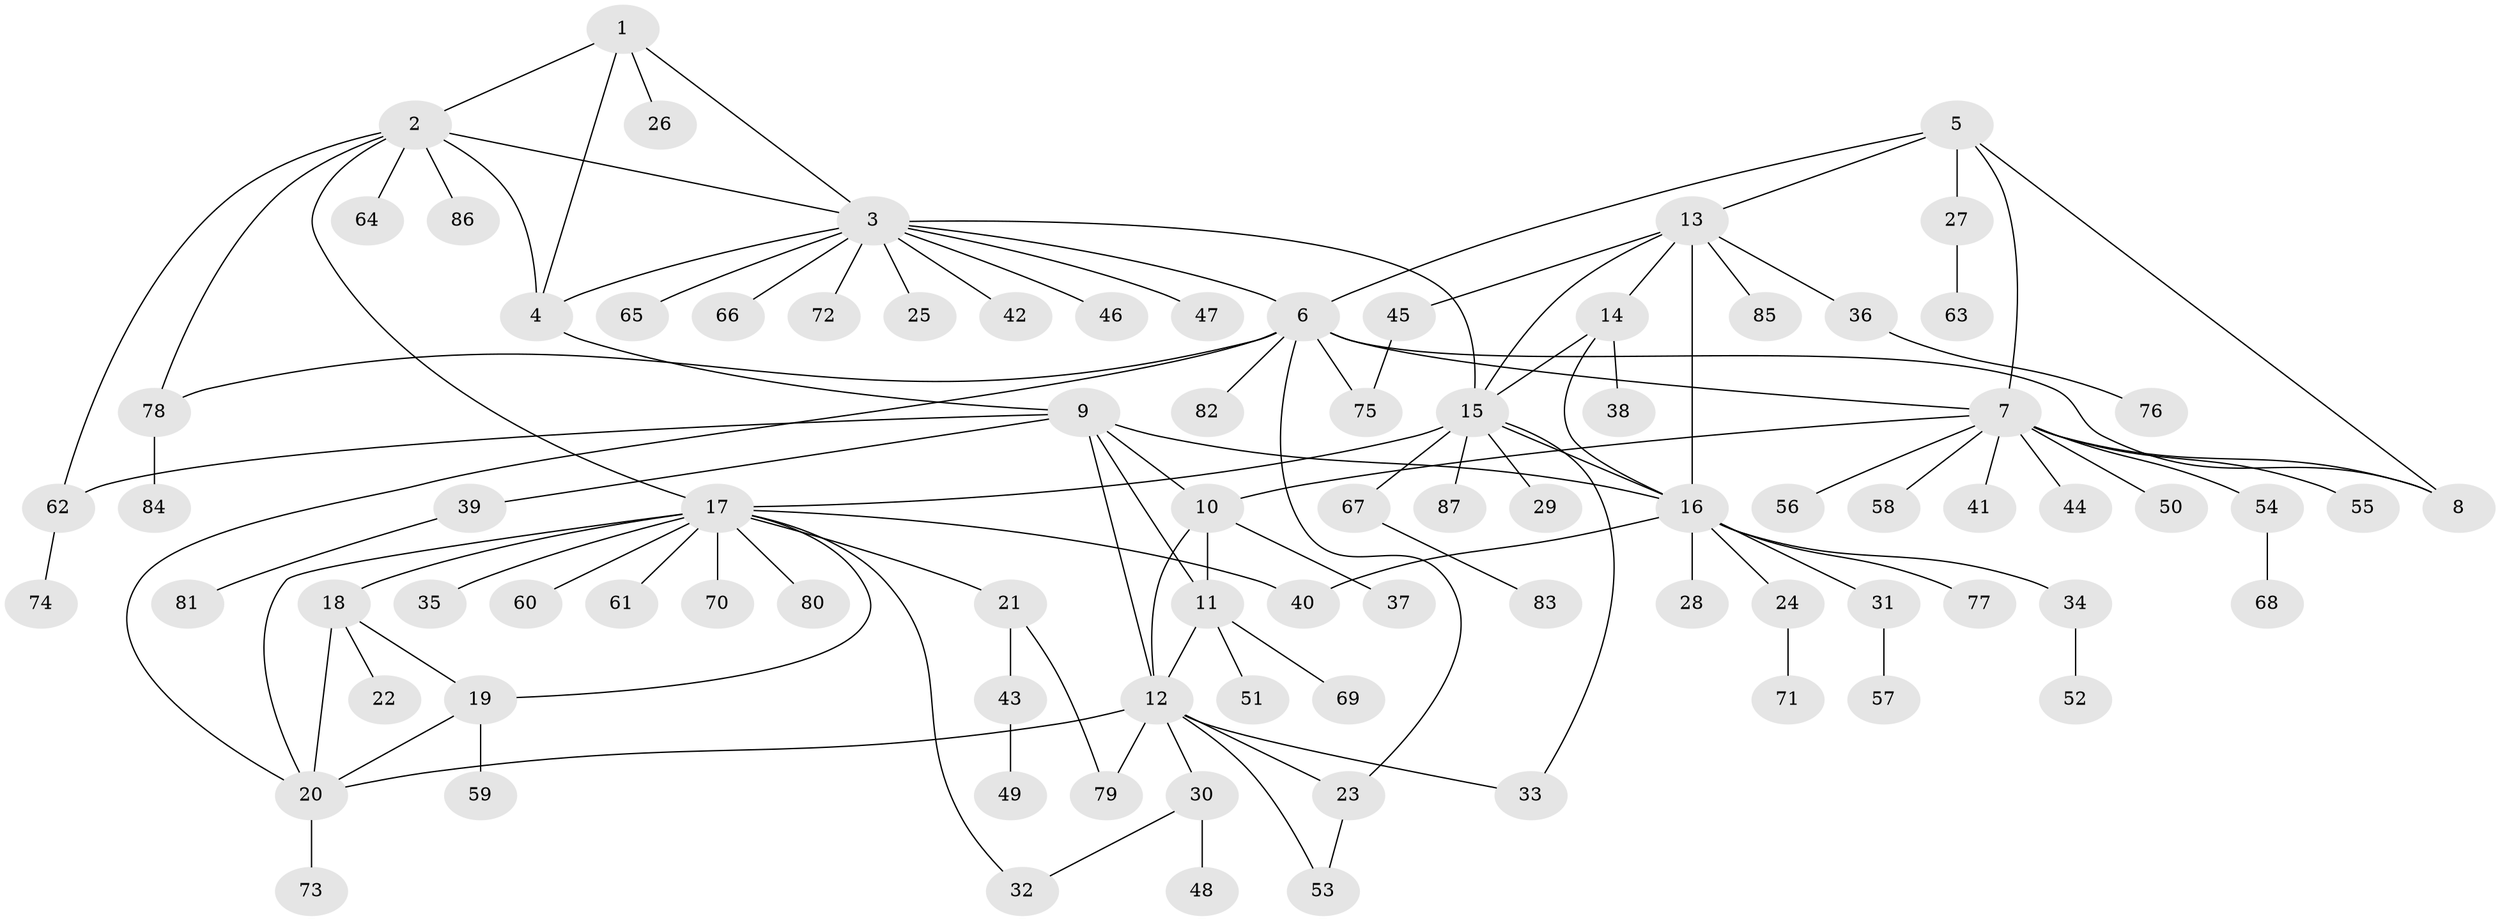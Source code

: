 // Generated by graph-tools (version 1.1) at 2025/37/03/09/25 02:37:35]
// undirected, 87 vertices, 116 edges
graph export_dot {
graph [start="1"]
  node [color=gray90,style=filled];
  1;
  2;
  3;
  4;
  5;
  6;
  7;
  8;
  9;
  10;
  11;
  12;
  13;
  14;
  15;
  16;
  17;
  18;
  19;
  20;
  21;
  22;
  23;
  24;
  25;
  26;
  27;
  28;
  29;
  30;
  31;
  32;
  33;
  34;
  35;
  36;
  37;
  38;
  39;
  40;
  41;
  42;
  43;
  44;
  45;
  46;
  47;
  48;
  49;
  50;
  51;
  52;
  53;
  54;
  55;
  56;
  57;
  58;
  59;
  60;
  61;
  62;
  63;
  64;
  65;
  66;
  67;
  68;
  69;
  70;
  71;
  72;
  73;
  74;
  75;
  76;
  77;
  78;
  79;
  80;
  81;
  82;
  83;
  84;
  85;
  86;
  87;
  1 -- 2;
  1 -- 3;
  1 -- 4;
  1 -- 26;
  2 -- 3;
  2 -- 4;
  2 -- 17;
  2 -- 62;
  2 -- 64;
  2 -- 78;
  2 -- 86;
  3 -- 4;
  3 -- 6;
  3 -- 15;
  3 -- 25;
  3 -- 42;
  3 -- 46;
  3 -- 47;
  3 -- 65;
  3 -- 66;
  3 -- 72;
  4 -- 9;
  5 -- 6;
  5 -- 7;
  5 -- 8;
  5 -- 13;
  5 -- 27;
  6 -- 7;
  6 -- 8;
  6 -- 20;
  6 -- 23;
  6 -- 75;
  6 -- 78;
  6 -- 82;
  7 -- 8;
  7 -- 10;
  7 -- 41;
  7 -- 44;
  7 -- 50;
  7 -- 54;
  7 -- 55;
  7 -- 56;
  7 -- 58;
  9 -- 10;
  9 -- 11;
  9 -- 12;
  9 -- 16;
  9 -- 39;
  9 -- 62;
  10 -- 11;
  10 -- 12;
  10 -- 37;
  11 -- 12;
  11 -- 51;
  11 -- 69;
  12 -- 20;
  12 -- 23;
  12 -- 30;
  12 -- 33;
  12 -- 53;
  12 -- 79;
  13 -- 14;
  13 -- 15;
  13 -- 16;
  13 -- 36;
  13 -- 45;
  13 -- 85;
  14 -- 15;
  14 -- 16;
  14 -- 38;
  15 -- 16;
  15 -- 17;
  15 -- 29;
  15 -- 33;
  15 -- 67;
  15 -- 87;
  16 -- 24;
  16 -- 28;
  16 -- 31;
  16 -- 34;
  16 -- 40;
  16 -- 77;
  17 -- 18;
  17 -- 19;
  17 -- 20;
  17 -- 21;
  17 -- 32;
  17 -- 35;
  17 -- 40;
  17 -- 60;
  17 -- 61;
  17 -- 70;
  17 -- 80;
  18 -- 19;
  18 -- 20;
  18 -- 22;
  19 -- 20;
  19 -- 59;
  20 -- 73;
  21 -- 43;
  21 -- 79;
  23 -- 53;
  24 -- 71;
  27 -- 63;
  30 -- 32;
  30 -- 48;
  31 -- 57;
  34 -- 52;
  36 -- 76;
  39 -- 81;
  43 -- 49;
  45 -- 75;
  54 -- 68;
  62 -- 74;
  67 -- 83;
  78 -- 84;
}
